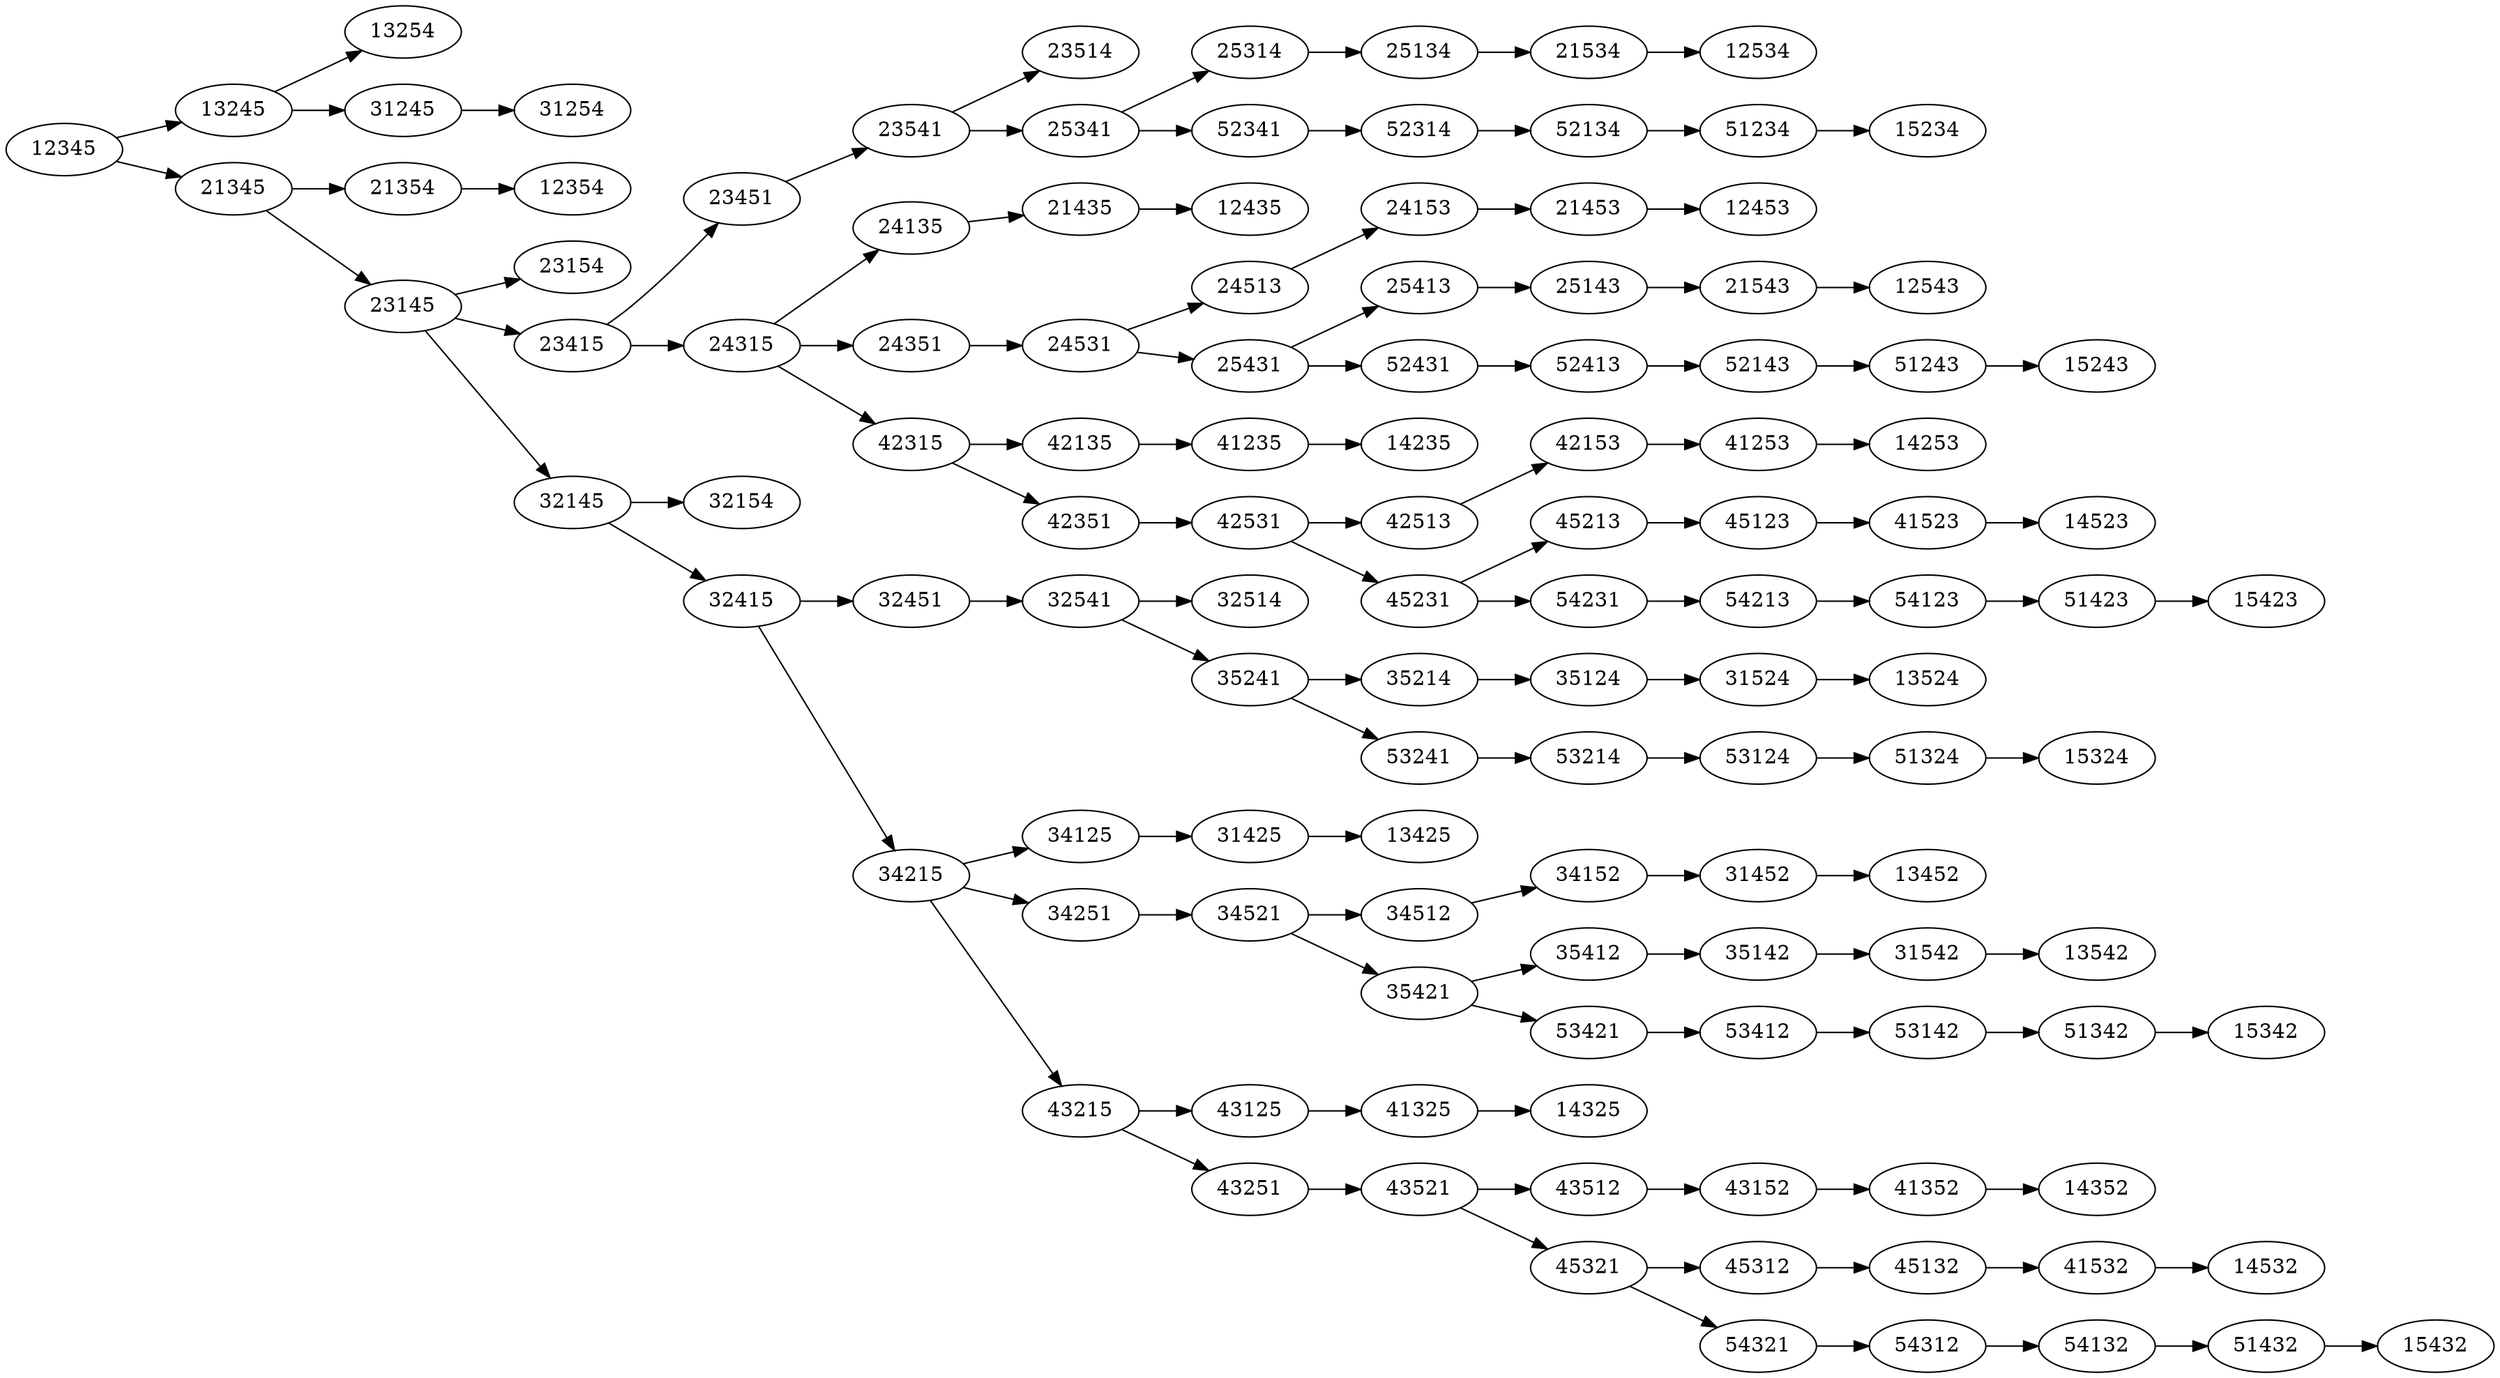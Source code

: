 digraph Tree5_1 {
    rankdir = LR;
    "12345" -> "13245";
    "12345" -> "21345";
    "13245" -> "13254";
    "13245" -> "31245";
    "21345" -> "21354";
    "21345" -> "23145";
    "21354" -> "12354";
    "21435" -> "12435";
    "21453" -> "12453";
    "21534" -> "12534";
    "21543" -> "12543";
    "23145" -> "23154";
    "23145" -> "23415";
    "23145" -> "32145";
    "23415" -> "23451";
    "23415" -> "24315";
    "23451" -> "23541";
    "23541" -> "23514";
    "23541" -> "25341";
    "24135" -> "21435";
    "24153" -> "21453";
    "24315" -> "24135";
    "24315" -> "24351";
    "24315" -> "42315";
    "24351" -> "24531";
    "24513" -> "24153";
    "24531" -> "24513";
    "24531" -> "25431";
    "25134" -> "21534";
    "25143" -> "21543";
    "25314" -> "25134";
    "25341" -> "25314";
    "25341" -> "52341";
    "25413" -> "25143";
    "25431" -> "25413";
    "25431" -> "52431";
    "31245" -> "31254";
    "31425" -> "13425";
    "31452" -> "13452";
    "31524" -> "13524";
    "31542" -> "13542";
    "32145" -> "32154";
    "32145" -> "32415";
    "32415" -> "32451";
    "32415" -> "34215";
    "32451" -> "32541";
    "32541" -> "32514";
    "32541" -> "35241";
    "34125" -> "31425";
    "34152" -> "31452";
    "34215" -> "34125";
    "34215" -> "34251";
    "34215" -> "43215";
    "34251" -> "34521";
    "34512" -> "34152";
    "34521" -> "34512";
    "34521" -> "35421";
    "35124" -> "31524";
    "35142" -> "31542";
    "35214" -> "35124";
    "35241" -> "35214";
    "35241" -> "53241";
    "35412" -> "35142";
    "35421" -> "35412";
    "35421" -> "53421";
    "41235" -> "14235";
    "41253" -> "14253";
    "41325" -> "14325";
    "41352" -> "14352";
    "41523" -> "14523";
    "41532" -> "14532";
    "42135" -> "41235";
    "42153" -> "41253";
    "42315" -> "42135";
    "42315" -> "42351";
    "42351" -> "42531";
    "42513" -> "42153";
    "42531" -> "42513";
    "42531" -> "45231";
    "43125" -> "41325";
    "43152" -> "41352";
    "43215" -> "43125";
    "43215" -> "43251";
    "43251" -> "43521";
    "43512" -> "43152";
    "43521" -> "43512";
    "43521" -> "45321";
    "45123" -> "41523";
    "45132" -> "41532";
    "45213" -> "45123";
    "45231" -> "45213";
    "45231" -> "54231";
    "45312" -> "45132";
    "45321" -> "45312";
    "45321" -> "54321";
    "51234" -> "15234";
    "51243" -> "15243";
    "51324" -> "15324";
    "51342" -> "15342";
    "51423" -> "15423";
    "51432" -> "15432";
    "52134" -> "51234";
    "52143" -> "51243";
    "52314" -> "52134";
    "52341" -> "52314";
    "52413" -> "52143";
    "52431" -> "52413";
    "53124" -> "51324";
    "53142" -> "51342";
    "53214" -> "53124";
    "53241" -> "53214";
    "53412" -> "53142";
    "53421" -> "53412";
    "54123" -> "51423";
    "54132" -> "51432";
    "54213" -> "54123";
    "54231" -> "54213";
    "54312" -> "54132";
    "54321" -> "54312";
}
